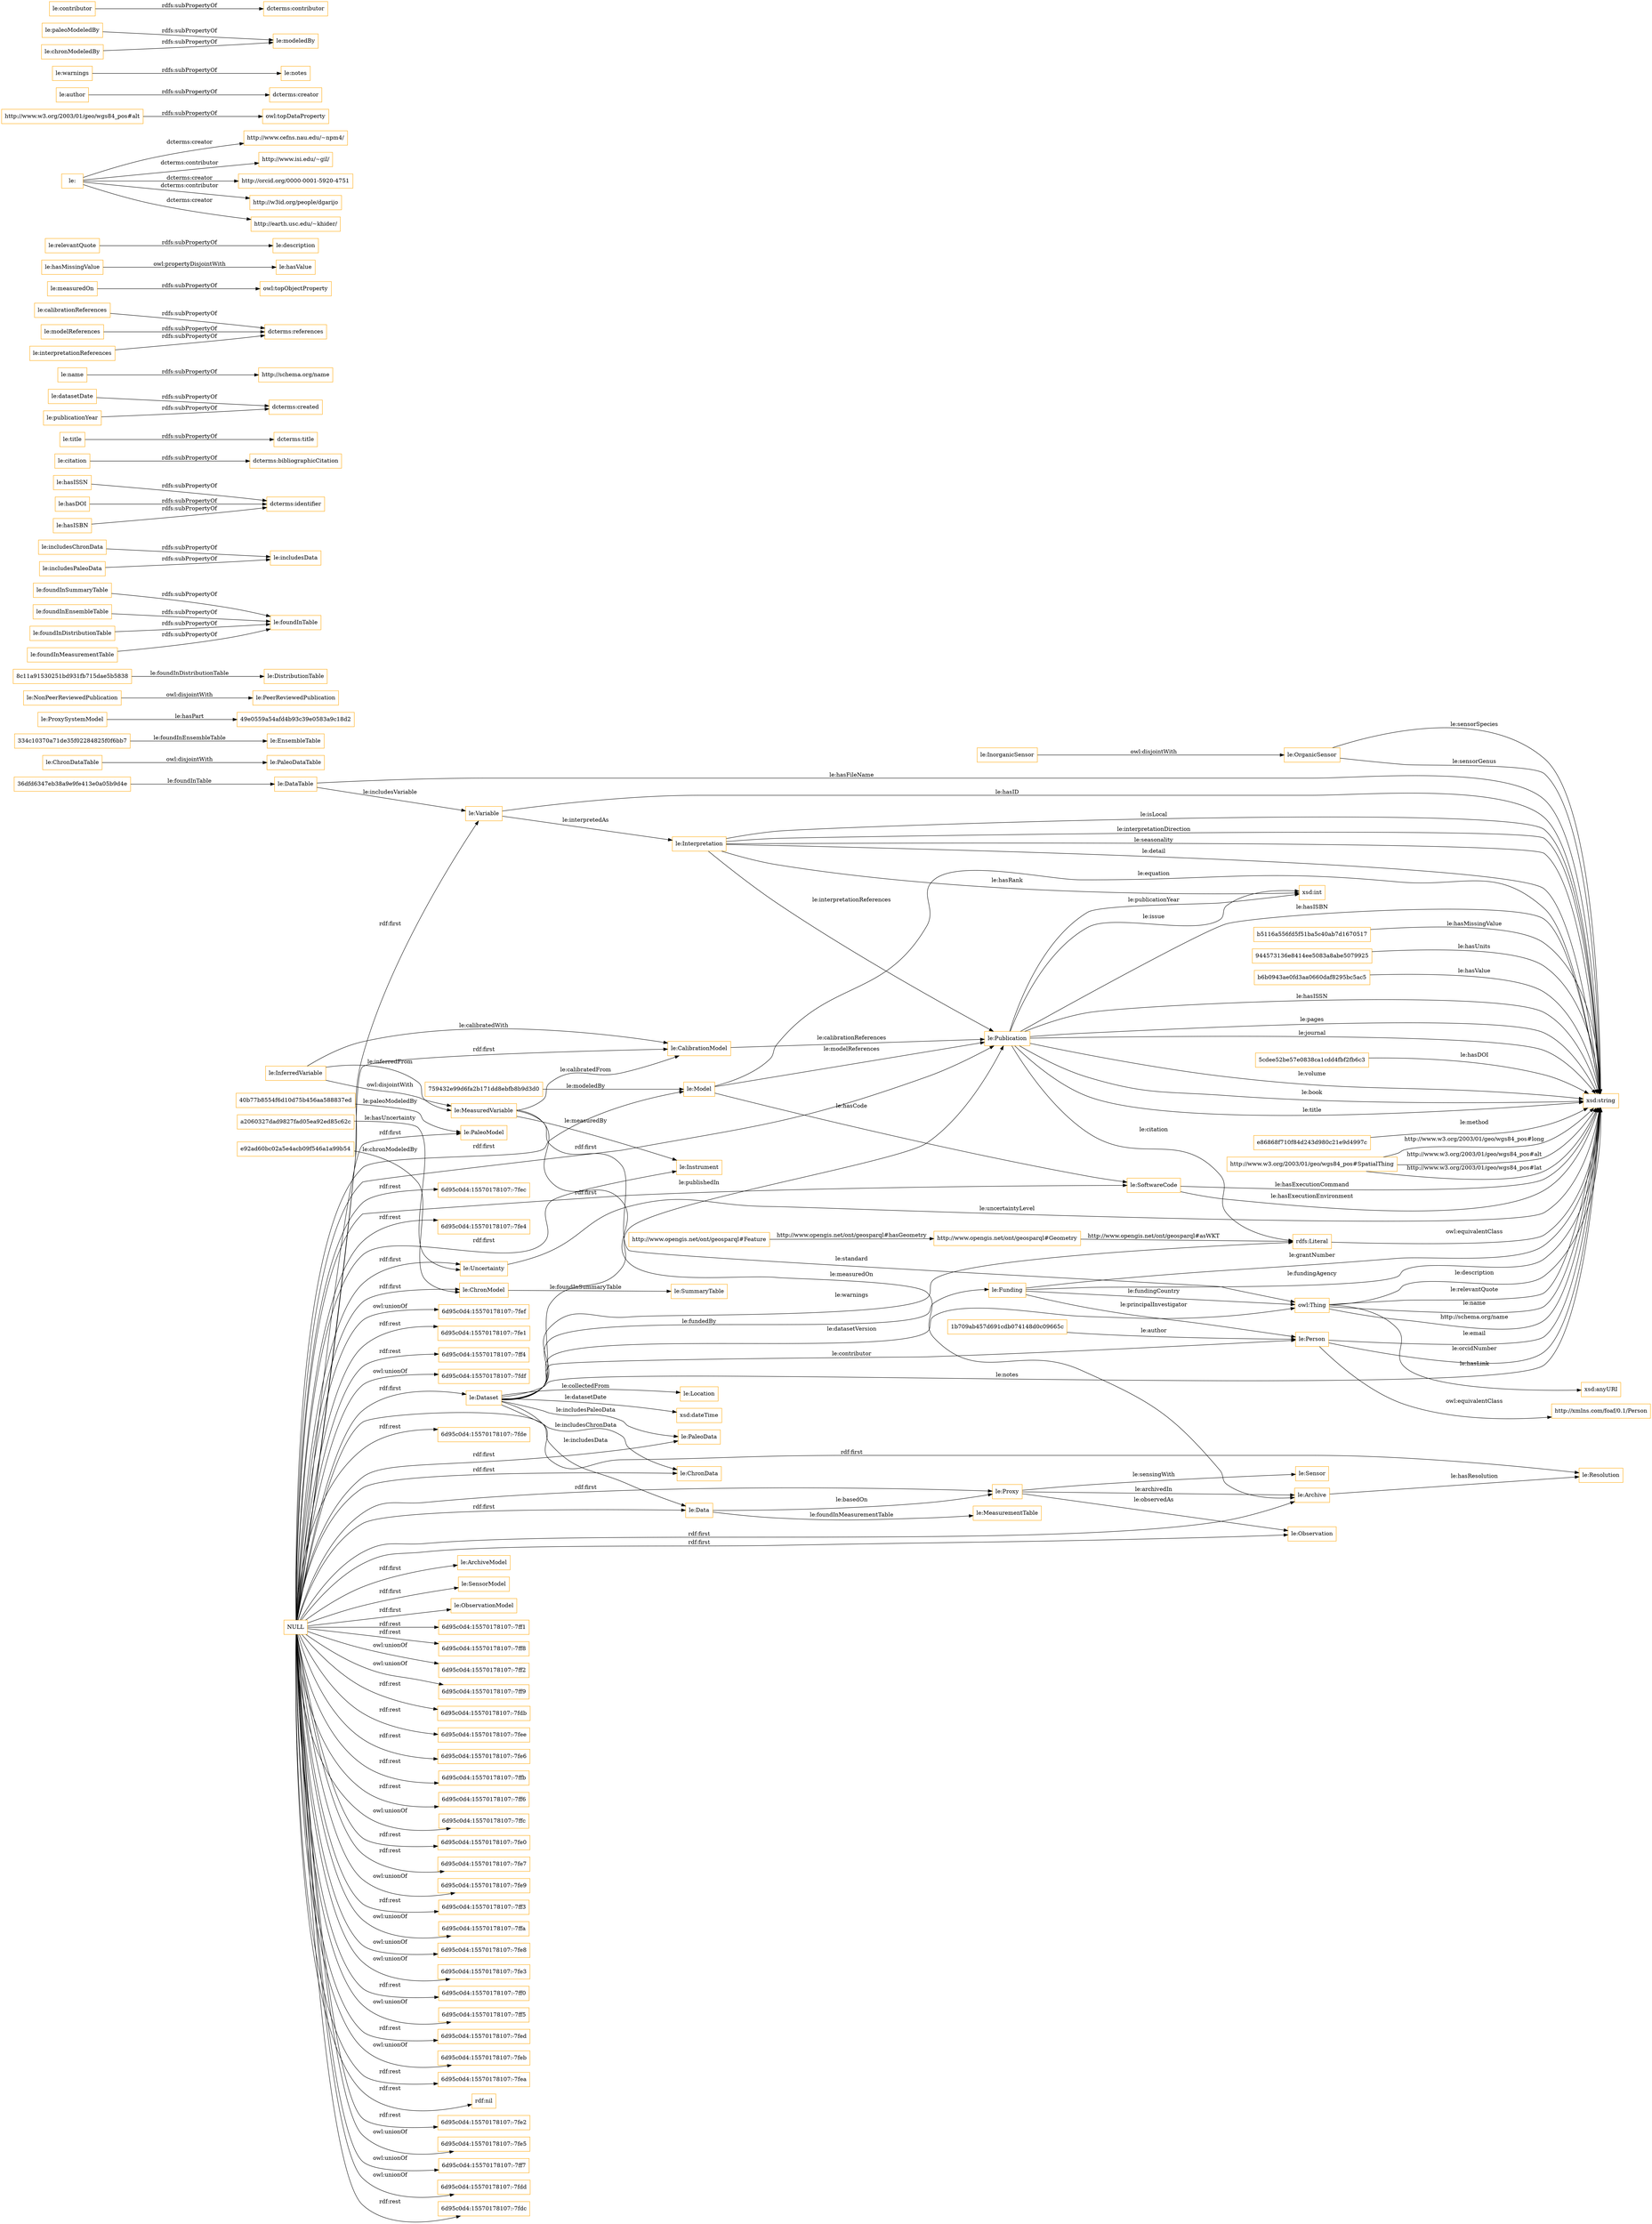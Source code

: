 digraph ar2dtool_diagram { 
rankdir=LR;
size="1501"
node [shape = rectangle, color="orange"]; "le:OrganicSensor" "le:Publication" "le:PaleoModel" "le:PaleoDataTable" "le:Instrument" "le:EnsembleTable" "le:Location" "b5116a556fd5f51ba5c40ab7d1670517" "944573136e8414ee5083a8abe5079925" "le:ProxySystemModel" "e92ad60bc02a5e4acb09f546a1a99b54" "le:InorganicSensor" "le:PaleoData" "b6b0943ae0fd3aa0660daf8295bc5ac5" "le:DataTable" "1b709ab457d691cdb074148d0c09665c" "le:Funding" "le:Resolution" "le:ChronDataTable" "36dfd6347eb38a9e9fe413e0a05b9d4e" "http://xmlns.com/foaf/0.1/Person" "le:PeerReviewedPublication" "49e0559a54afd4b93c39e0583a9c18d2" "le:ChronData" "le:MeasuredVariable" "http://www.opengis.net/ont/geosparql#Geometry" "334c10370a71de35f02284825f0f6bb7" "le:ArchiveModel" "5cdee52be57e0838ca1cdd4fbf2fb6c3" "le:Uncertainty" "le:SoftwareCode" "e86868f710f84d243d980c21e9d4997c" "http://www.w3.org/2003/01/geo/wgs84_pos#SpatialThing" "le:Interpretation" "le:MeasurementTable" "le:SensorModel" "le:SummaryTable" "le:Data" "le:Proxy" "le:DistributionTable" "a2060327dad9827fad05ea92ed85c62c" "le:Variable" "le:Model" "40b77b8554f6d10d75b456aa588837ed" "le:ObservationModel" "le:CalibrationModel" "http://www.opengis.net/ont/geosparql#Feature" "le:Dataset" "le:Archive" "8c11a91530251bd931fb715dae5b5838" "le:Sensor" "le:Person" "le:InferredVariable" "le:NonPeerReviewedPublication" "le:ChronModel" "759432e99d6fa2b171dd8ebfb8b9d3d0" "le:Observation" ; /*classes style*/
	"le:foundInSummaryTable" -> "le:foundInTable" [ label = "rdfs:subPropertyOf" ];
	"le:includesChronData" -> "le:includesData" [ label = "rdfs:subPropertyOf" ];
	"le:foundInEnsembleTable" -> "le:foundInTable" [ label = "rdfs:subPropertyOf" ];
	"le:hasISSN" -> "dcterms:identifier" [ label = "rdfs:subPropertyOf" ];
	"le:InorganicSensor" -> "le:OrganicSensor" [ label = "owl:disjointWith" ];
	"le:foundInDistributionTable" -> "le:foundInTable" [ label = "rdfs:subPropertyOf" ];
	"le:foundInMeasurementTable" -> "le:foundInTable" [ label = "rdfs:subPropertyOf" ];
	"le:citation" -> "dcterms:bibliographicCitation" [ label = "rdfs:subPropertyOf" ];
	"le:title" -> "dcterms:title" [ label = "rdfs:subPropertyOf" ];
	"le:datasetDate" -> "dcterms:created" [ label = "rdfs:subPropertyOf" ];
	"le:name" -> "http://schema.org/name" [ label = "rdfs:subPropertyOf" ];
	"le:calibrationReferences" -> "dcterms:references" [ label = "rdfs:subPropertyOf" ];
	"le:hasDOI" -> "dcterms:identifier" [ label = "rdfs:subPropertyOf" ];
	"le:ChronDataTable" -> "le:PaleoDataTable" [ label = "owl:disjointWith" ];
	"NULL" -> "6d95c0d4:15570178107:-7ff8" [ label = "rdf:rest" ];
	"NULL" -> "6d95c0d4:15570178107:-7ff2" [ label = "owl:unionOf" ];
	"NULL" -> "6d95c0d4:15570178107:-7ff9" [ label = "owl:unionOf" ];
	"NULL" -> "6d95c0d4:15570178107:-7fdb" [ label = "rdf:rest" ];
	"NULL" -> "6d95c0d4:15570178107:-7fee" [ label = "rdf:rest" ];
	"NULL" -> "le:Model" [ label = "rdf:first" ];
	"NULL" -> "le:ChronData" [ label = "rdf:first" ];
	"NULL" -> "6d95c0d4:15570178107:-7fe6" [ label = "rdf:rest" ];
	"NULL" -> "le:PaleoData" [ label = "rdf:first" ];
	"NULL" -> "le:Data" [ label = "rdf:first" ];
	"NULL" -> "6d95c0d4:15570178107:-7ffb" [ label = "rdf:rest" ];
	"NULL" -> "6d95c0d4:15570178107:-7ff6" [ label = "rdf:rest" ];
	"NULL" -> "6d95c0d4:15570178107:-7ffc" [ label = "owl:unionOf" ];
	"NULL" -> "6d95c0d4:15570178107:-7fe0" [ label = "rdf:rest" ];
	"NULL" -> "6d95c0d4:15570178107:-7fe7" [ label = "rdf:rest" ];
	"NULL" -> "6d95c0d4:15570178107:-7fe9" [ label = "owl:unionOf" ];
	"NULL" -> "6d95c0d4:15570178107:-7ff3" [ label = "rdf:rest" ];
	"NULL" -> "le:SoftwareCode" [ label = "rdf:first" ];
	"NULL" -> "6d95c0d4:15570178107:-7ffa" [ label = "owl:unionOf" ];
	"NULL" -> "6d95c0d4:15570178107:-7fe8" [ label = "owl:unionOf" ];
	"NULL" -> "6d95c0d4:15570178107:-7fe3" [ label = "owl:unionOf" ];
	"NULL" -> "le:PaleoModel" [ label = "rdf:first" ];
	"NULL" -> "6d95c0d4:15570178107:-7ff0" [ label = "rdf:rest" ];
	"NULL" -> "le:CalibrationModel" [ label = "rdf:first" ];
	"NULL" -> "le:ChronModel" [ label = "rdf:first" ];
	"NULL" -> "le:Uncertainty" [ label = "rdf:first" ];
	"NULL" -> "6d95c0d4:15570178107:-7ff5" [ label = "owl:unionOf" ];
	"NULL" -> "le:Archive" [ label = "rdf:first" ];
	"NULL" -> "6d95c0d4:15570178107:-7fed" [ label = "rdf:rest" ];
	"NULL" -> "6d95c0d4:15570178107:-7feb" [ label = "owl:unionOf" ];
	"NULL" -> "6d95c0d4:15570178107:-7fea" [ label = "rdf:rest" ];
	"NULL" -> "rdf:nil" [ label = "rdf:rest" ];
	"NULL" -> "6d95c0d4:15570178107:-7fe2" [ label = "rdf:rest" ];
	"NULL" -> "le:Instrument" [ label = "rdf:first" ];
	"NULL" -> "le:ArchiveModel" [ label = "rdf:first" ];
	"NULL" -> "le:Proxy" [ label = "rdf:first" ];
	"NULL" -> "le:Resolution" [ label = "rdf:first" ];
	"NULL" -> "6d95c0d4:15570178107:-7fe5" [ label = "owl:unionOf" ];
	"NULL" -> "6d95c0d4:15570178107:-7ff7" [ label = "owl:unionOf" ];
	"NULL" -> "6d95c0d4:15570178107:-7fdd" [ label = "owl:unionOf" ];
	"NULL" -> "6d95c0d4:15570178107:-7fdc" [ label = "rdf:rest" ];
	"NULL" -> "le:ObservationModel" [ label = "rdf:first" ];
	"NULL" -> "le:Variable" [ label = "rdf:first" ];
	"NULL" -> "6d95c0d4:15570178107:-7fec" [ label = "rdf:rest" ];
	"NULL" -> "le:Dataset" [ label = "rdf:first" ];
	"NULL" -> "6d95c0d4:15570178107:-7fe4" [ label = "rdf:rest" ];
	"NULL" -> "le:Observation" [ label = "rdf:first" ];
	"NULL" -> "6d95c0d4:15570178107:-7fef" [ label = "owl:unionOf" ];
	"NULL" -> "le:SensorModel" [ label = "rdf:first" ];
	"NULL" -> "6d95c0d4:15570178107:-7fe1" [ label = "rdf:rest" ];
	"NULL" -> "6d95c0d4:15570178107:-7ff4" [ label = "rdf:rest" ];
	"NULL" -> "le:Publication" [ label = "rdf:first" ];
	"NULL" -> "6d95c0d4:15570178107:-7fdf" [ label = "owl:unionOf" ];
	"NULL" -> "6d95c0d4:15570178107:-7fde" [ label = "rdf:rest" ];
	"NULL" -> "6d95c0d4:15570178107:-7ff1" [ label = "rdf:rest" ];
	"le:measuredOn" -> "owl:topObjectProperty" [ label = "rdfs:subPropertyOf" ];
	"le:hasMissingValue" -> "le:hasValue" [ label = "owl:propertyDisjointWith" ];
	"le:relevantQuote" -> "le:description" [ label = "rdfs:subPropertyOf" ];
	"le:" -> "http://www.cefns.nau.edu/~npm4/" [ label = "dcterms:creator" ];
	"le:" -> "http://www.isi.edu/~gil/" [ label = "dcterms:contributor" ];
	"le:" -> "http://orcid.org/0000-0001-5920-4751" [ label = "dcterms:creator" ];
	"le:" -> "http://w3id.org/people/dgarijo" [ label = "dcterms:contributor" ];
	"le:" -> "http://earth.usc.edu/~khider/" [ label = "dcterms:creator" ];
	"http://www.w3.org/2003/01/geo/wgs84_pos#alt" -> "owl:topDataProperty" [ label = "rdfs:subPropertyOf" ];
	"le:author" -> "dcterms:creator" [ label = "rdfs:subPropertyOf" ];
	"le:warnings" -> "le:notes" [ label = "rdfs:subPropertyOf" ];
	"le:modelReferences" -> "dcterms:references" [ label = "rdfs:subPropertyOf" ];
	"le:paleoModeledBy" -> "le:modeledBy" [ label = "rdfs:subPropertyOf" ];
	"le:includesPaleoData" -> "le:includesData" [ label = "rdfs:subPropertyOf" ];
	"le:hasISBN" -> "dcterms:identifier" [ label = "rdfs:subPropertyOf" ];
	"le:NonPeerReviewedPublication" -> "le:PeerReviewedPublication" [ label = "owl:disjointWith" ];
	"rdfs:Literal" -> "xsd:string" [ label = "owl:equivalentClass" ];
	"le:publicationYear" -> "dcterms:created" [ label = "rdfs:subPropertyOf" ];
	"le:contributor" -> "dcterms:contributor" [ label = "rdfs:subPropertyOf" ];
	"le:InferredVariable" -> "le:MeasuredVariable" [ label = "owl:disjointWith" ];
	"le:chronModeledBy" -> "le:modeledBy" [ label = "rdfs:subPropertyOf" ];
	"le:interpretationReferences" -> "dcterms:references" [ label = "rdfs:subPropertyOf" ];
	"le:Person" -> "http://xmlns.com/foaf/0.1/Person" [ label = "owl:equivalentClass" ];
	"le:Interpretation" -> "xsd:string" [ label = "le:interpretationDirection" ];
	"b5116a556fd5f51ba5c40ab7d1670517" -> "xsd:string" [ label = "le:hasMissingValue" ];
	"le:Funding" -> "owl:Thing" [ label = "le:fundingCountry" ];
	"b6b0943ae0fd3aa0660daf8295bc5ac5" -> "xsd:string" [ label = "le:hasValue" ];
	"e86868f710f84d243d980c21e9d4997c" -> "xsd:string" [ label = "le:method" ];
	"http://www.opengis.net/ont/geosparql#Geometry" -> "rdfs:Literal" [ label = "http://www.opengis.net/ont/geosparql#asWKT" ];
	"le:OrganicSensor" -> "xsd:string" [ label = "le:sensorGenus" ];
	"le:Interpretation" -> "xsd:string" [ label = "le:seasonality" ];
	"le:MeasuredVariable" -> "owl:Thing" [ label = "le:standard" ];
	"le:Dataset" -> "xsd:string" [ label = "le:notes" ];
	"le:Interpretation" -> "le:Publication" [ label = "le:interpretationReferences" ];
	"le:Publication" -> "xsd:string" [ label = "le:hasISSN" ];
	"le:Publication" -> "xsd:int" [ label = "le:publicationYear" ];
	"le:OrganicSensor" -> "xsd:string" [ label = "le:sensorSpecies" ];
	"le:Funding" -> "le:Person" [ label = "le:principalInvestigator" ];
	"le:MeasuredVariable" -> "le:Archive" [ label = "le:measuredOn" ];
	"le:Publication" -> "xsd:string" [ label = "le:pages" ];
	"le:Proxy" -> "le:Observation" [ label = "le:observedAs" ];
	"le:InferredVariable" -> "le:MeasuredVariable" [ label = "le:inferredFrom" ];
	"owl:Thing" -> "xsd:string" [ label = "le:name" ];
	"le:CalibrationModel" -> "le:Publication" [ label = "le:calibrationReferences" ];
	"le:DataTable" -> "le:Variable" [ label = "le:includesVariable" ];
	"le:Publication" -> "rdfs:Literal" [ label = "le:citation" ];
	"le:Dataset" -> "rdfs:Literal" [ label = "le:warnings" ];
	"le:Person" -> "xsd:string" [ label = "le:email" ];
	"le:Funding" -> "xsd:string" [ label = "le:fundingAgency" ];
	"le:Model" -> "le:Publication" [ label = "le:modelReferences" ];
	"owl:Thing" -> "xsd:anyURI" [ label = "le:hasLink" ];
	"le:Proxy" -> "le:Archive" [ label = "le:archivedIn" ];
	"le:Dataset" -> "le:Data" [ label = "le:includesData" ];
	"http://www.w3.org/2003/01/geo/wgs84_pos#SpatialThing" -> "xsd:string" [ label = "http://www.w3.org/2003/01/geo/wgs84_pos#lat" ];
	"le:Data" -> "le:MeasurementTable" [ label = "le:foundInMeasurementTable" ];
	"le:Publication" -> "xsd:int" [ label = "le:issue" ];
	"le:InferredVariable" -> "le:CalibrationModel" [ label = "le:calibratedWith" ];
	"le:Publication" -> "xsd:string" [ label = "le:journal" ];
	"le:DataTable" -> "xsd:string" [ label = "le:hasFileName" ];
	"5cdee52be57e0838ca1cdd4fbf2fb6c3" -> "xsd:string" [ label = "le:hasDOI" ];
	"le:Publication" -> "xsd:string" [ label = "le:volume" ];
	"le:Dataset" -> "le:Funding" [ label = "le:fundedBy" ];
	"le:Variable" -> "xsd:string" [ label = "le:hasID" ];
	"le:Publication" -> "xsd:string" [ label = "le:book" ];
	"e92ad60bc02a5e4acb09f546a1a99b54" -> "le:ChronModel" [ label = "le:chronModeledBy" ];
	"owl:Thing" -> "xsd:string" [ label = "http://schema.org/name" ];
	"le:Dataset" -> "le:ChronData" [ label = "le:includesChronData" ];
	"http://www.opengis.net/ont/geosparql#Feature" -> "http://www.opengis.net/ont/geosparql#Geometry" [ label = "http://www.opengis.net/ont/geosparql#hasGeometry" ];
	"a2060327dad9827fad05ea92ed85c62c" -> "le:Uncertainty" [ label = "le:hasUncertainty" ];
	"759432e99d6fa2b171dd8ebfb8b9d3d0" -> "le:Model" [ label = "le:modeledBy" ];
	"le:Publication" -> "xsd:string" [ label = "le:title" ];
	"owl:Thing" -> "xsd:string" [ label = "le:description" ];
	"944573136e8414ee5083a8abe5079925" -> "xsd:string" [ label = "le:hasUnits" ];
	"http://www.w3.org/2003/01/geo/wgs84_pos#SpatialThing" -> "xsd:string" [ label = "http://www.w3.org/2003/01/geo/wgs84_pos#long" ];
	"le:SoftwareCode" -> "xsd:string" [ label = "le:hasExecutionEnvironment" ];
	"http://www.w3.org/2003/01/geo/wgs84_pos#SpatialThing" -> "xsd:string" [ label = "http://www.w3.org/2003/01/geo/wgs84_pos#alt" ];
	"le:Variable" -> "le:Interpretation" [ label = "le:interpretedAs" ];
	"le:Dataset" -> "le:Publication" [ label = "le:publishedIn" ];
	"le:Person" -> "xsd:string" [ label = "le:orcidNumber" ];
	"36dfd6347eb38a9e9fe413e0a05b9d4e" -> "le:DataTable" [ label = "le:foundInTable" ];
	"le:MeasuredVariable" -> "le:Instrument" [ label = "le:measuredBy" ];
	"le:Dataset" -> "le:Location" [ label = "le:collectedFrom" ];
	"owl:Thing" -> "xsd:string" [ label = "le:relevantQuote" ];
	"le:SoftwareCode" -> "xsd:string" [ label = "le:hasExecutionCommand" ];
	"le:ChronModel" -> "le:SummaryTable" [ label = "le:foundInSummaryTable" ];
	"le:Interpretation" -> "xsd:string" [ label = "le:detail" ];
	"le:Dataset" -> "le:Person" [ label = "le:contributor" ];
	"le:Interpretation" -> "xsd:int" [ label = "le:hasRank" ];
	"le:Proxy" -> "le:Sensor" [ label = "le:sensingWith" ];
	"le:Dataset" -> "owl:Thing" [ label = "le:datasetVersion" ];
	"le:Data" -> "le:Proxy" [ label = "le:basedOn" ];
	"le:Publication" -> "xsd:string" [ label = "le:hasISBN" ];
	"8c11a91530251bd931fb715dae5b5838" -> "le:DistributionTable" [ label = "le:foundInDistributionTable" ];
	"le:ProxySystemModel" -> "49e0559a54afd4b93c39e0583a9c18d2" [ label = "le:hasPart" ];
	"le:Interpretation" -> "xsd:string" [ label = "le:isLocal" ];
	"le:Archive" -> "le:Resolution" [ label = "le:hasResolution" ];
	"le:Funding" -> "xsd:string" [ label = "le:grantNumber" ];
	"le:Uncertainty" -> "xsd:string" [ label = "le:uncertaintyLevel" ];
	"1b709ab457d691cdb074148d0c09665c" -> "le:Person" [ label = "le:author" ];
	"334c10370a71de35f02284825f0f6bb7" -> "le:EnsembleTable" [ label = "le:foundInEnsembleTable" ];
	"le:Model" -> "xsd:string" [ label = "le:equation" ];
	"40b77b8554f6d10d75b456aa588837ed" -> "le:PaleoModel" [ label = "le:paleoModeledBy" ];
	"le:MeasuredVariable" -> "le:CalibrationModel" [ label = "le:calibratedFrom" ];
	"le:Dataset" -> "le:PaleoData" [ label = "le:includesPaleoData" ];
	"le:Model" -> "le:SoftwareCode" [ label = "le:hasCode" ];
	"le:Dataset" -> "xsd:dateTime" [ label = "le:datasetDate" ];

}
